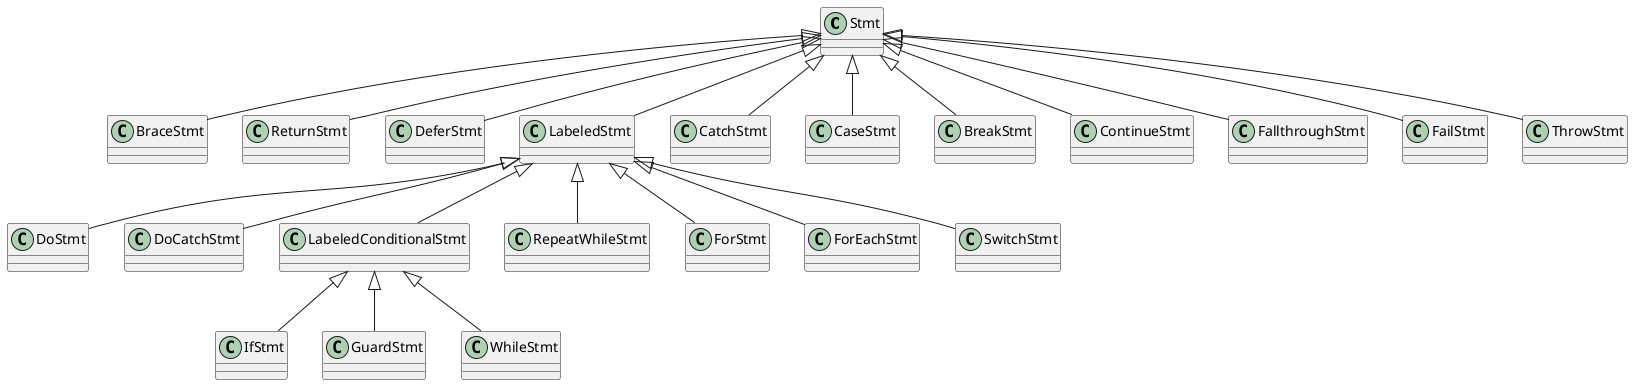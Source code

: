 @startuml

Stmt <|-- BraceStmt
Stmt <|-- ReturnStmt
Stmt <|-- DeferStmt
Stmt <|-- LabeledStmt
  LabeledStmt <|-- DoStmt
  LabeledStmt <|-- DoCatchStmt
  LabeledStmt <|-- LabeledConditionalStmt
    LabeledConditionalStmt <|-- IfStmt
    LabeledConditionalStmt <|-- GuardStmt
    LabeledConditionalStmt <|-- WhileStmt
  LabeledStmt <|-- RepeatWhileStmt
  LabeledStmt <|-- ForStmt
  LabeledStmt <|-- ForEachStmt
  LabeledStmt <|-- SwitchStmt
Stmt <|-- CatchStmt
Stmt <|-- CaseStmt
Stmt <|-- BreakStmt
Stmt <|-- ContinueStmt
Stmt <|-- FallthroughStmt
Stmt <|-- FailStmt
Stmt <|-- ThrowStmt

@enduml

